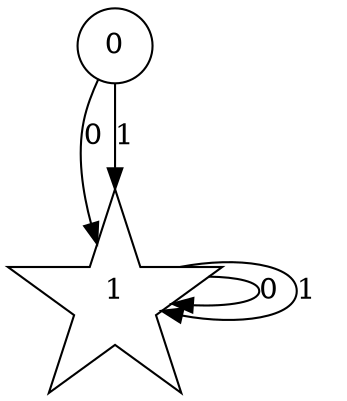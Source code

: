 digraph G{
node [shape=circle]"0"
node [shape=star]"1"
"0"->"1"[label="0"];
"0"->"1"[label="1"];
"1"->"1"[label="0"];
"1"->"1"[label="1"];
}
